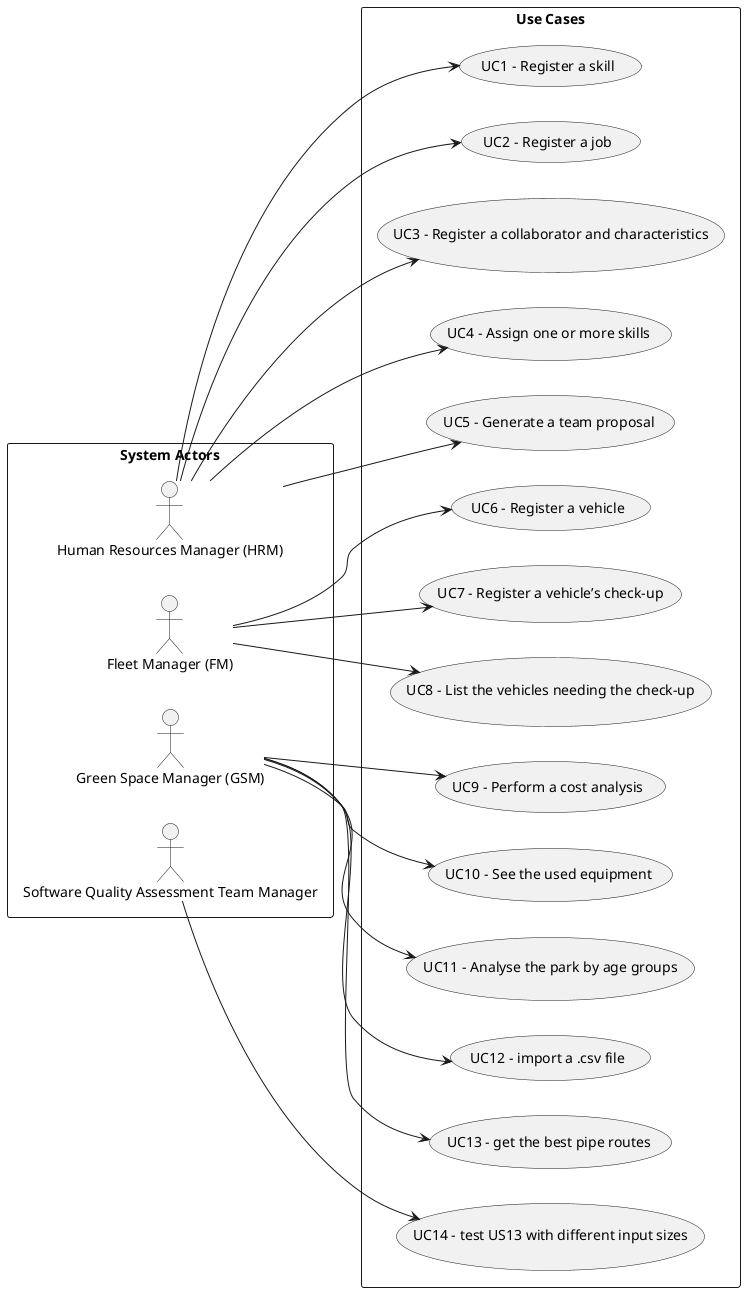 @startuml
'skinparam monochrome true
skinparam packageStyle rectangle
'skinparam shadowing false
'title Use Case Diagram Example
left to right direction
rectangle "System Actors" as actors{
    actor "Human Resources Manager (HRM)" as HRM
    actor "Fleet Manager (FM)" as FM
    actor "Green Space Manager (GSM)" as GSM
    actor "Software Quality Assessment Team Manager" as QAM
}
rectangle "Use Cases" as usecases{
    usecase "UC1 - Register a skill" as UC1
    usecase "UC2 - Register a job" as UC2
    usecase "UC3 - Register a collaborator and characteristics" as UC3
    usecase "UC4 - Assign one or more skills" as UC4
    usecase "UC5 - Generate a team proposal" as UC5
    usecase "UC6 - Register a vehicle" as UC6
    usecase "UC7 - Register a vehicle’s check-up" as UC7
    usecase "UC8 - List the vehicles needing the check-up" as UC8
    usecase "UC9 - Perform a cost analysis" as UC9
    usecase "UC10 - See the used equipment" as UC10
    usecase "UC11 - Analyse the park by age groups" as UC11
    usecase "UC12 - import a .csv file" as UC12
    usecase "UC13 - get the best pipe routes" as UC13
    usecase "UC14 - test US13 with different input sizes" as UC14
    HRM --> UC1
    HRM --> UC2
    HRM --> UC3
    HRM --> UC4
    HRM --> UC5
    FM --> UC6
    FM --> UC7
    FM --> UC8
    GSM --> UC9
    GSM --> UC10
    GSM --> UC11
    GSM --> UC12
    GSM --> UC13
    QAM --> UC14
}
@enduml